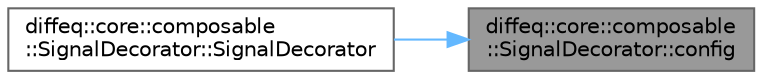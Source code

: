 digraph "diffeq::core::composable::SignalDecorator::config"
{
 // LATEX_PDF_SIZE
  bgcolor="transparent";
  edge [fontname=Helvetica,fontsize=10,labelfontname=Helvetica,labelfontsize=10];
  node [fontname=Helvetica,fontsize=10,shape=box,height=0.2,width=0.4];
  rankdir="RL";
  Node1 [id="Node000001",label="diffeq::core::composable\l::SignalDecorator::config",height=0.2,width=0.4,color="gray40", fillcolor="grey60", style="filled", fontcolor="black",tooltip="Access and modify signal configuration."];
  Node1 -> Node2 [id="edge1_Node000001_Node000002",dir="back",color="steelblue1",style="solid",tooltip=" "];
  Node2 [id="Node000002",label="diffeq::core::composable\l::SignalDecorator::SignalDecorator",height=0.2,width=0.4,color="grey40", fillcolor="white", style="filled",URL="$classdiffeq_1_1core_1_1composable_1_1_signal_decorator.html#ab40246cf12b0882aa14cbda06b380d1f",tooltip="Construct signal decorator."];
}
